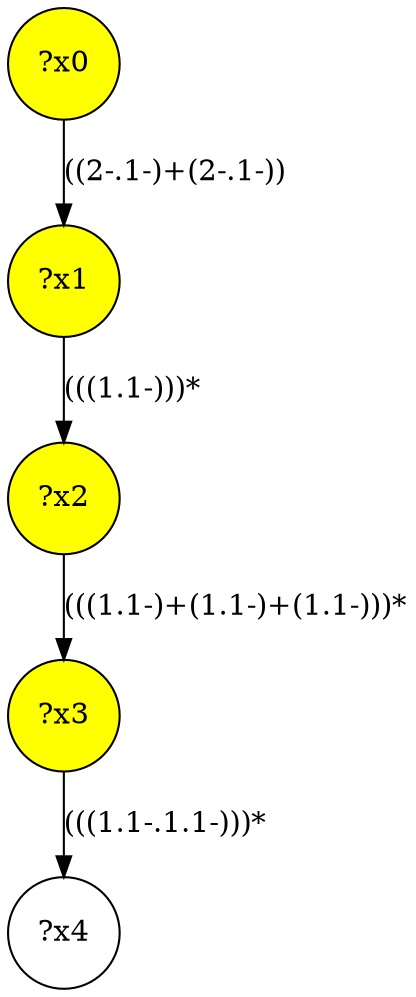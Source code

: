digraph g {
	x2 [fillcolor="yellow", style="filled," shape=circle, label="?x2"];
	x0 [fillcolor="yellow", style="filled," shape=circle, label="?x0"];
	x1 [fillcolor="yellow", style="filled," shape=circle, label="?x1"];
	x3 [fillcolor="yellow", style="filled," shape=circle, label="?x3"];
	x0 -> x1 [label="((2-.1-)+(2-.1-))"];
	x1 -> x2 [label="(((1.1-)))*"];
	x2 -> x3 [label="(((1.1-)+(1.1-)+(1.1-)))*"];
	x4 [shape=circle, label="?x4"];
	x3 -> x4 [label="(((1.1-.1.1-)))*"];
}

